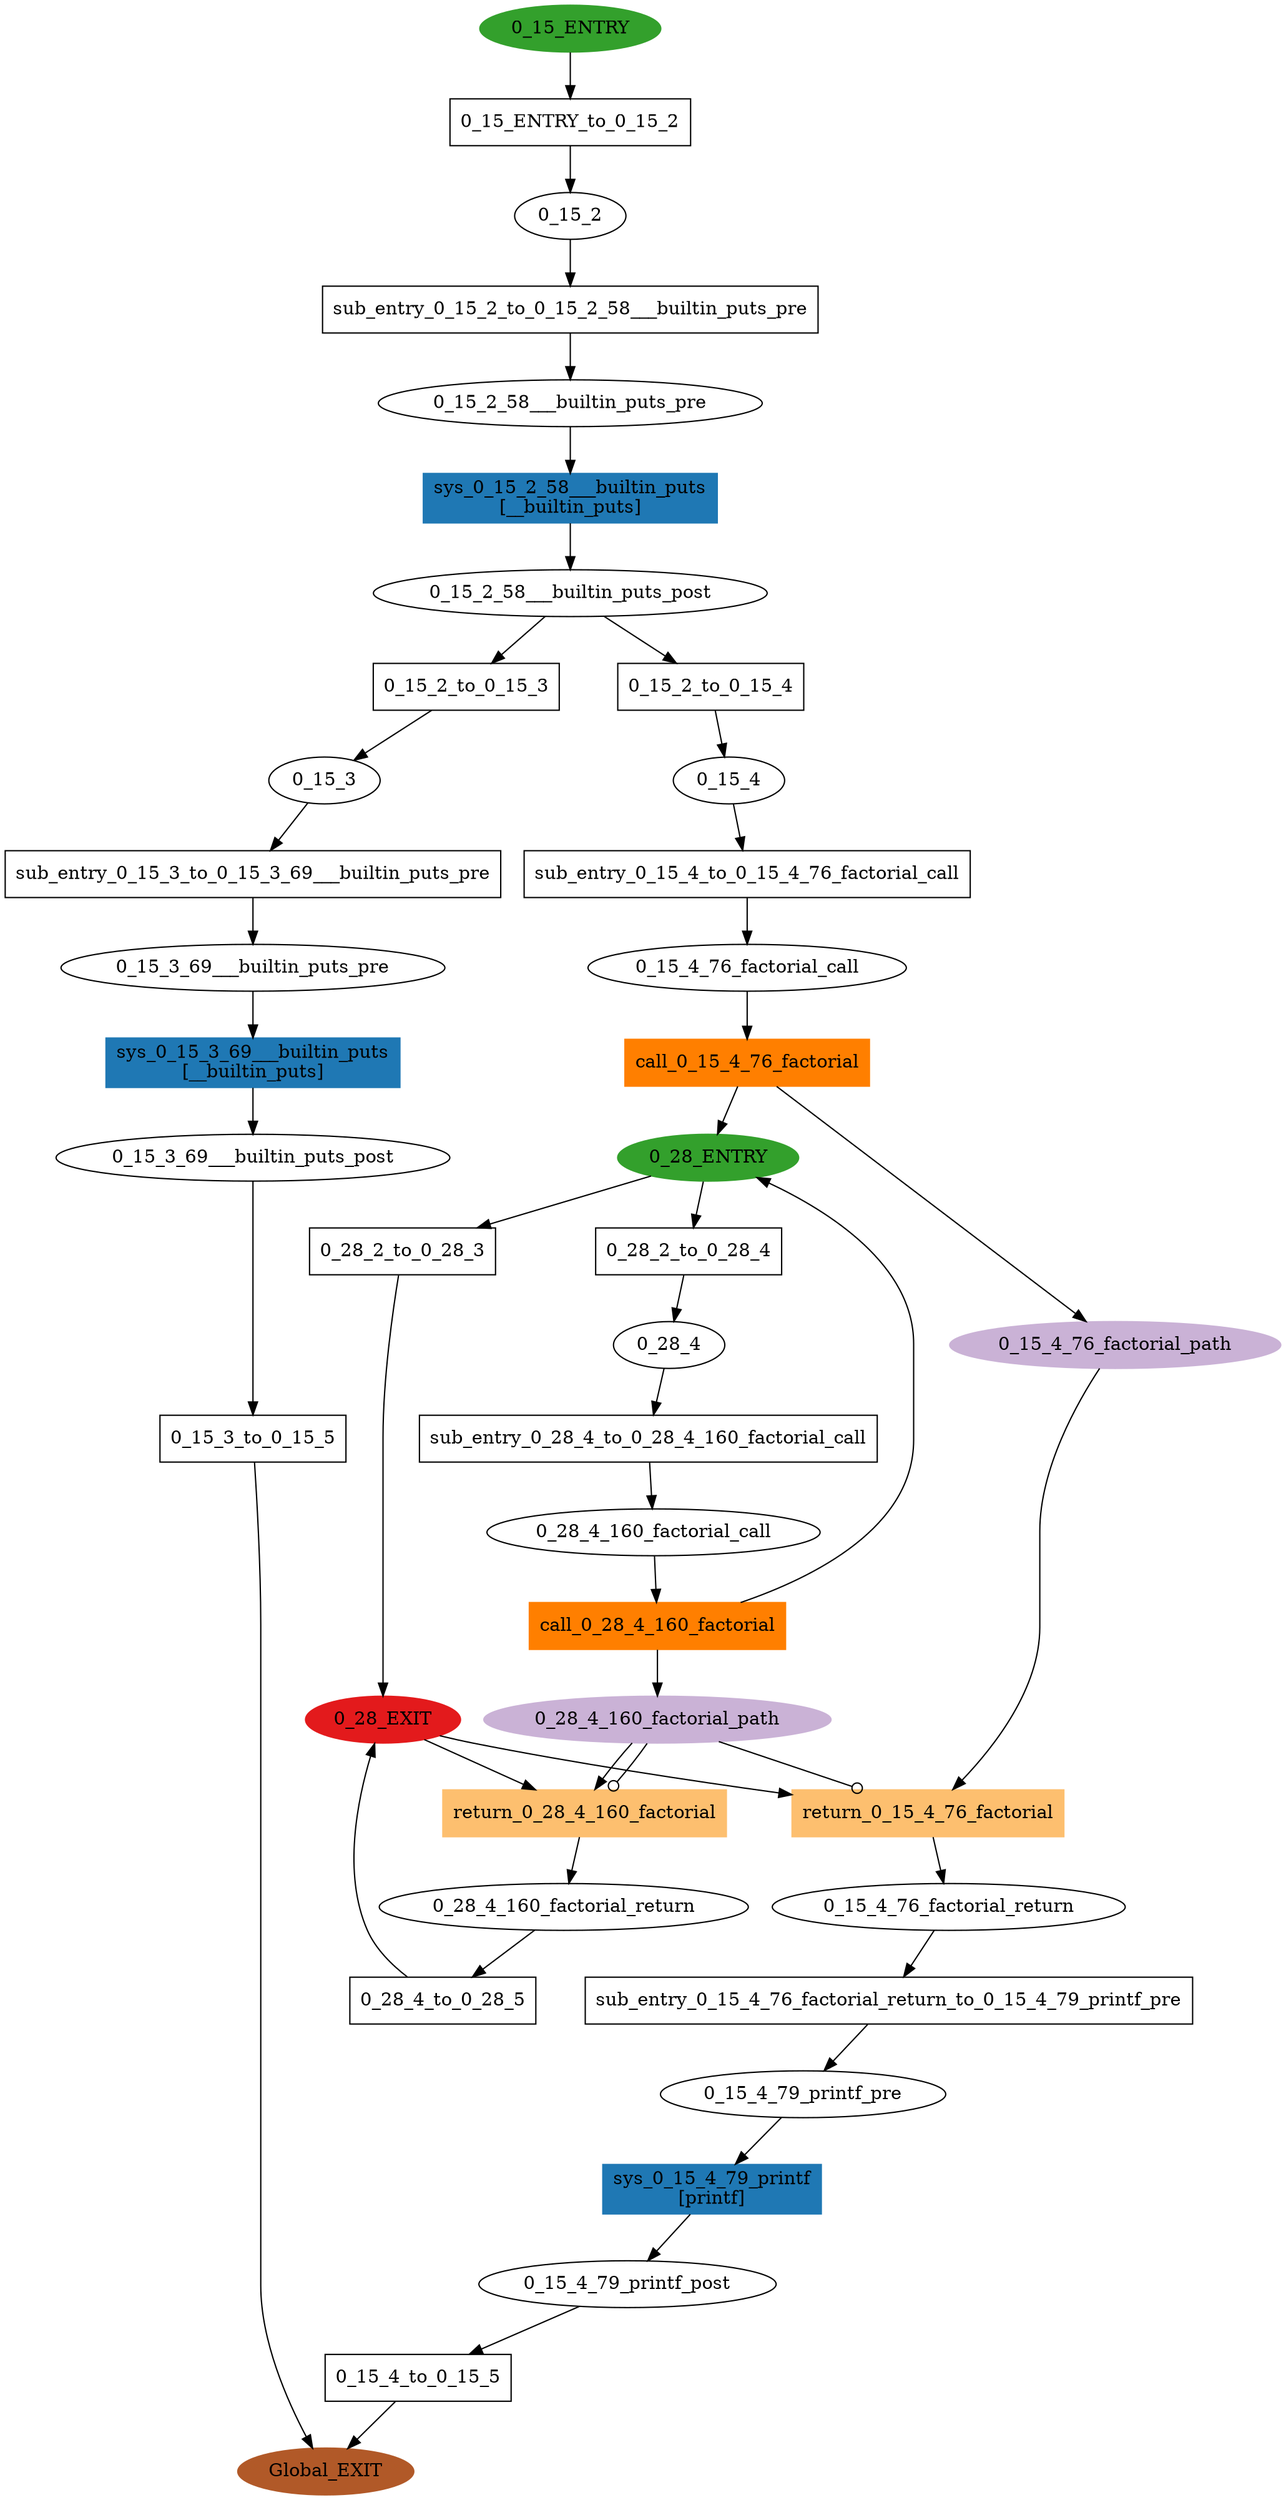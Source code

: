 digraph model { 
compound=true; 
node  [style="filled", colorscheme="paired12"];  "0_15_4_79_printf_post" [shape=ellipse, style=""];
  "0_15_3_69___builtin_puts_post" [shape=ellipse, style=""];
  "0_15_4_76_factorial_call" [shape=ellipse, style=""];
  "0_15_ENTRY" [shape=ellipse, color=4, style=filled];
  "0_15_2_58___builtin_puts_pre" [shape=ellipse, style=""];
  "0_15_2_58___builtin_puts_post" [shape=ellipse, style=""];
  "0_28_4_160_factorial_return" [shape=ellipse, style=""];
  "0_15_4_79_printf_pre" [shape=ellipse, style=""];
  "0_28_EXIT" [shape=ellipse, color=6, style=filled];
  "0_15_4_76_factorial_return" [shape=ellipse, style=""];
  "0_28_4" [shape=ellipse, style=""];
  "0_28_4_160_factorial_path" [shape=ellipse, color=9, style=filled];
  "0_28_ENTRY" [shape=ellipse, color=4, style=filled];
  "0_28_4_160_factorial_call" [shape=ellipse, style=""];
  "0_15_2" [shape=ellipse, style=""];
  "0_15_3" [shape=ellipse, style=""];
  "Global_EXIT" [shape=ellipse, color=12, style=filled];
  "0_15_3_69___builtin_puts_pre" [shape=ellipse, style=""];
  "0_15_4" [shape=ellipse, style=""];
  "0_15_4_76_factorial_path" [shape=ellipse, color=9, style=filled];
  "return_0_28_4_160_factorial" [shape=box, style=""];
  "return_0_28_4_160_factorial" [color=7, style=filled];
  "return_0_28_4_160_factorial" [label="return_0_28_4_160_factorial\n"];
  "call_0_28_4_160_factorial" [shape=box, style=""];
  "call_0_28_4_160_factorial" [color=8, style=filled];
  "call_0_28_4_160_factorial" [label="call_0_28_4_160_factorial\n"];
  "sub_entry_0_15_4_to_0_15_4_76_factorial_call" [shape=box, style=""];
  "sub_entry_0_15_4_to_0_15_4_76_factorial_call" [label="sub_entry_0_15_4_to_0_15_4_76_factorial_call\n"];
  "sub_entry_0_15_4_76_factorial_return_to_0_15_4_79_printf_pre" [shape=box, style=""];
  "sub_entry_0_15_4_76_factorial_return_to_0_15_4_79_printf_pre" [label="sub_entry_0_15_4_76_factorial_return_to_0_15_4_79_printf_pre\n"];
  "call_0_15_4_76_factorial" [shape=box, style=""];
  "call_0_15_4_76_factorial" [color=8, style=filled];
  "call_0_15_4_76_factorial" [label="call_0_15_4_76_factorial\n"];
  "sub_entry_0_15_3_to_0_15_3_69___builtin_puts_pre" [shape=box, style=""];
  "sub_entry_0_15_3_to_0_15_3_69___builtin_puts_pre" [label="sub_entry_0_15_3_to_0_15_3_69___builtin_puts_pre\n"];
  "sub_entry_0_15_2_to_0_15_2_58___builtin_puts_pre" [shape=box, style=""];
  "sub_entry_0_15_2_to_0_15_2_58___builtin_puts_pre" [label="sub_entry_0_15_2_to_0_15_2_58___builtin_puts_pre\n"];
  "sub_entry_0_28_4_to_0_28_4_160_factorial_call" [shape=box, style=""];
  "sub_entry_0_28_4_to_0_28_4_160_factorial_call" [label="sub_entry_0_28_4_to_0_28_4_160_factorial_call\n"];
  "0_15_ENTRY_to_0_15_2" [shape=box, style=""];
  "0_15_ENTRY_to_0_15_2" [label="0_15_ENTRY_to_0_15_2\n"];
  "0_15_2_to_0_15_3" [shape=box, style=""];
  "0_15_2_to_0_15_3" [label="0_15_2_to_0_15_3\n"];
  "return_0_15_4_76_factorial" [shape=box, style=""];
  "return_0_15_4_76_factorial" [color=7, style=filled];
  "return_0_15_4_76_factorial" [label="return_0_15_4_76_factorial\n"];
  "0_15_2_to_0_15_4" [shape=box, style=""];
  "0_15_2_to_0_15_4" [label="0_15_2_to_0_15_4\n"];
  "0_15_3_to_0_15_5" [shape=box, style=""];
  "0_15_3_to_0_15_5" [label="0_15_3_to_0_15_5\n"];
  "sys_0_15_3_69___builtin_puts" [shape=box, style=""];
  "sys_0_15_3_69___builtin_puts" [color=2, style=filled];
  "sys_0_15_3_69___builtin_puts" [label="sys_0_15_3_69___builtin_puts\n[__builtin_puts]"];
  "0_28_4_to_0_28_5" [shape=box, style=""];
  "0_28_4_to_0_28_5" [label="0_28_4_to_0_28_5\n"];
  "sys_0_15_4_79_printf" [shape=box, style=""];
  "sys_0_15_4_79_printf" [color=2, style=filled];
  "sys_0_15_4_79_printf" [label="sys_0_15_4_79_printf\n[printf]"];
  "sys_0_15_2_58___builtin_puts" [shape=box, style=""];
  "sys_0_15_2_58___builtin_puts" [color=2, style=filled];
  "sys_0_15_2_58___builtin_puts" [label="sys_0_15_2_58___builtin_puts\n[__builtin_puts]"];
  "0_28_2_to_0_28_3" [shape=box, style=""];
  "0_28_2_to_0_28_3" [label="0_28_2_to_0_28_3\n"];
  "0_28_2_to_0_28_4" [shape=box, style=""];
  "0_28_2_to_0_28_4" [label="0_28_2_to_0_28_4\n"];
  "0_15_4_to_0_15_5" [shape=box, style=""];
  "0_15_4_to_0_15_5" [label="0_15_4_to_0_15_5\n"];
  "sub_entry_0_15_2_to_0_15_2_58___builtin_puts_pre" -> "0_15_2_58___builtin_puts_pre" [label="", arrowhead="normal"];
  "0_28_2_to_0_28_4" -> "0_28_4" [label="", arrowhead="normal"];
  "sub_entry_0_28_4_to_0_28_4_160_factorial_call" -> "0_28_4_160_factorial_call" [label="", arrowhead="normal"];
  "0_28_4_160_factorial_path" -> "return_0_28_4_160_factorial" [label="", arrowhead="normal"];
  "0_28_4_160_factorial_path" -> "return_0_28_4_160_factorial" [label="", arrowhead="odot"];
  "0_15_2" -> "sub_entry_0_15_2_to_0_15_2_58___builtin_puts_pre" [label="", arrowhead="normal"];
  "0_15_3_69___builtin_puts_pre" -> "sys_0_15_3_69___builtin_puts" [label="", arrowhead="normal"];
  "call_0_15_4_76_factorial" -> "0_15_4_76_factorial_path" [label="", arrowhead="normal"];
  "0_15_3_to_0_15_5" -> "Global_EXIT" [label="", arrowhead="normal"];
  "0_28_4_160_factorial_path" -> "return_0_15_4_76_factorial" [label="", arrowhead="odot"];
  "0_15_4_79_printf_post" -> "0_15_4_to_0_15_5" [label="", arrowhead="normal"];
  "sys_0_15_4_79_printf" -> "0_15_4_79_printf_post" [label="", arrowhead="normal"];
  "sub_entry_0_15_3_to_0_15_3_69___builtin_puts_pre" -> "0_15_3_69___builtin_puts_pre" [label="", arrowhead="normal"];
  "0_15_2_to_0_15_3" -> "0_15_3" [label="", arrowhead="normal"];
  "0_28_ENTRY" -> "0_28_2_to_0_28_4" [label="", arrowhead="normal"];
  "0_15_2_58___builtin_puts_pre" -> "sys_0_15_2_58___builtin_puts" [label="", arrowhead="normal"];
  "0_15_4_to_0_15_5" -> "Global_EXIT" [label="", arrowhead="normal"];
  "sys_0_15_2_58___builtin_puts" -> "0_15_2_58___builtin_puts_post" [label="", arrowhead="normal"];
  "0_15_4_76_factorial_return" -> "sub_entry_0_15_4_76_factorial_return_to_0_15_4_79_printf_pre" [label="", arrowhead="normal"];
  "call_0_15_4_76_factorial" -> "0_28_ENTRY" [label="", arrowhead="normal"];
  "0_15_4_79_printf_pre" -> "sys_0_15_4_79_printf" [label="", arrowhead="normal"];
  "return_0_28_4_160_factorial" -> "0_28_4_160_factorial_return" [label="", arrowhead="normal"];
  "sub_entry_0_15_4_76_factorial_return_to_0_15_4_79_printf_pre" -> "0_15_4_79_printf_pre" [label="", arrowhead="normal"];
  "0_15_4_76_factorial_path" -> "return_0_15_4_76_factorial" [label="", arrowhead="normal"];
  "0_15_2_58___builtin_puts_post" -> "0_15_2_to_0_15_3" [label="", arrowhead="normal"];
  "0_15_2_58___builtin_puts_post" -> "0_15_2_to_0_15_4" [label="", arrowhead="normal"];
  "0_28_EXIT" -> "return_0_28_4_160_factorial" [label="", arrowhead="normal"];
  "0_28_4_160_factorial_call" -> "call_0_28_4_160_factorial" [label="", arrowhead="normal"];
  "0_15_4" -> "sub_entry_0_15_4_to_0_15_4_76_factorial_call" [label="", arrowhead="normal"];
  "0_28_4_to_0_28_5" -> "0_28_EXIT" [label="", arrowhead="normal"];
  "0_15_ENTRY_to_0_15_2" -> "0_15_2" [label="", arrowhead="normal"];
  "call_0_28_4_160_factorial" -> "0_28_ENTRY" [label="", arrowhead="normal"];
  "0_15_ENTRY" -> "0_15_ENTRY_to_0_15_2" [label="", arrowhead="normal"];
  "call_0_28_4_160_factorial" -> "0_28_4_160_factorial_path" [label="", arrowhead="normal"];
  "0_28_4_160_factorial_return" -> "0_28_4_to_0_28_5" [label="", arrowhead="normal"];
  "return_0_15_4_76_factorial" -> "0_15_4_76_factorial_return" [label="", arrowhead="normal"];
  "0_15_4_76_factorial_call" -> "call_0_15_4_76_factorial" [label="", arrowhead="normal"];
  "0_28_2_to_0_28_3" -> "0_28_EXIT" [label="", arrowhead="normal"];
  "0_15_2_to_0_15_4" -> "0_15_4" [label="", arrowhead="normal"];
  "0_15_3" -> "sub_entry_0_15_3_to_0_15_3_69___builtin_puts_pre" [label="", arrowhead="normal"];
  "0_28_EXIT" -> "return_0_15_4_76_factorial" [label="", arrowhead="normal"];
  "sys_0_15_3_69___builtin_puts" -> "0_15_3_69___builtin_puts_post" [label="", arrowhead="normal"];
  "0_28_4" -> "sub_entry_0_28_4_to_0_28_4_160_factorial_call" [label="", arrowhead="normal"];
  "0_28_ENTRY" -> "0_28_2_to_0_28_3" [label="", arrowhead="normal"];
  "sub_entry_0_15_4_to_0_15_4_76_factorial_call" -> "0_15_4_76_factorial_call" [label="", arrowhead="normal"];
  "0_15_3_69___builtin_puts_post" -> "0_15_3_to_0_15_5" [label="", arrowhead="normal"];
}
